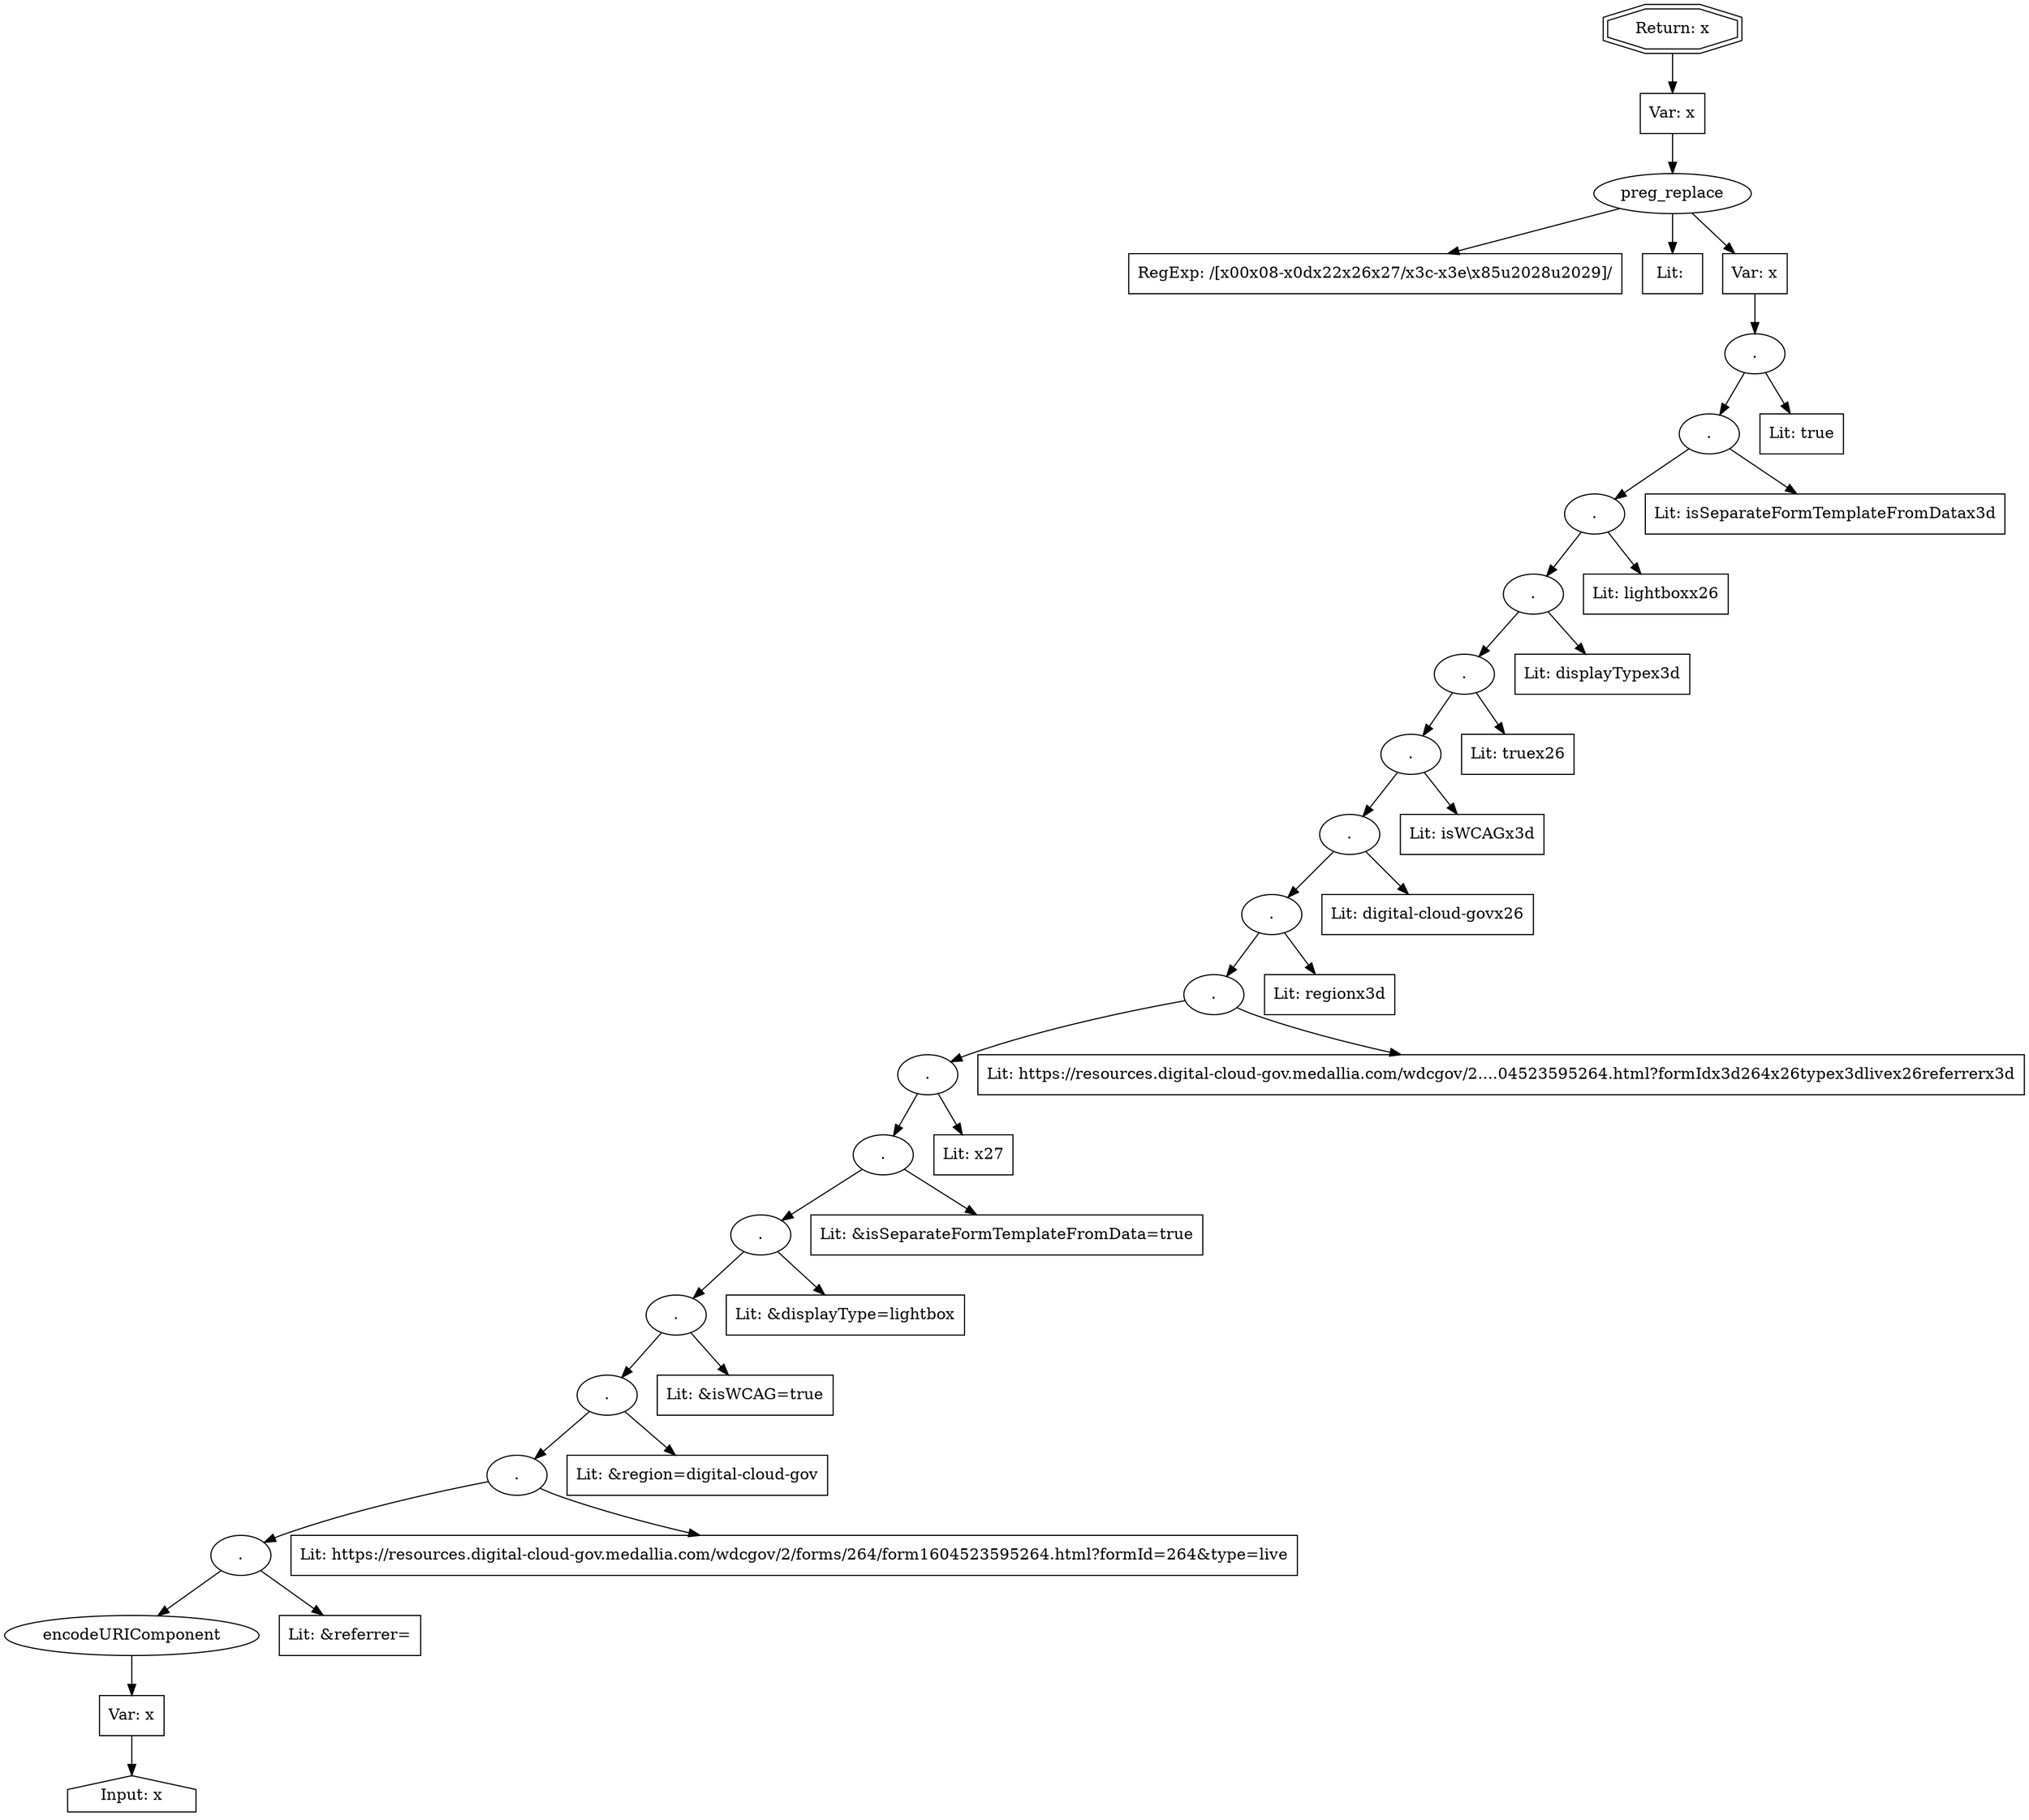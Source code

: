 // Finding: 0c250c4e-219e-4418-8b08-5e94abff75ea
// Finding.url: https://www.example345.com/ship/mail-shipping-services.htm#";});taintfoxLog('594458fdb77441248a24bf2c47381009')//
// Finding.parentloc: https://www.example345.com/ship/mail-shipping-services.htm#";});taintfoxLog('594458fdb77441248a24bf2c47381009')//
// Finding.domain: www.example345.com
// Finding.base_domain: example345.com
// Finding.source: location.href
// Finding.sink: eval
// Sanitizer.score: 8
// Sanitizer.name: kd[7]
// Sanitizer.location: https://www.example22.com/gtm.js?id=GTM-MVCC8H - kd[7]:6586:426
// Finding.begin: 164
// Finding.end: 254
// Finding.original_uuid: 83031807-bce3-4350-9500-d600224d5b09
// Finding.TwentyFiveMillionFlowsId: -373218036
// Finding.script: https://www.example22.com/gtm.js?id=GTM-K2FRZL4&l=dataLayer
// Finding.line: 3
// Exploit.uuid: 594458fd-b774-4124-8a24-bf2c47381009
// Exploit.success: false
// Exploit.status: validated
// Exploit.method: C
// Exploit.type: js
// Exploit.token: Literal
// Exploit.content: www.example345.com/ship/mail-shipping-services.htm
// Exploit.quote_type: None
// Exploit.tag: None
// Exploit.break_out: ";});
// Exploit.break_in: //
// Exploit.payload: ";});taintfoxLog(1)//
// Exploit.begin_taint_url: 8
// Exploit.end_taint_url: 20
// Exploit.replace_begin_url: 52
// Exploit.replace_end_url: 52
// Exploit.replace_begin_param: 33
// Exploit.replace_end_param: 33
// Issues.LargestEncodeAttrStringChain: 0
// Issues.LargestTextFragmentEncodeChainLength: 0
// Issues.HasApproximation: true
// Issues.HasMissingImplementation: false
// Issues.HasInfiniteRegexWithFunctionReplacer: false
// Issues.MergedSplitAndJoins: false
// Issues.HasUrlInRhsOfReplace: false
// Issues.HasUrlInLhsOfReplace: false
// Issues.HasCookieValueInLhsOfreplace: false
// Issues.HasCookieValueInRhsOfreplace: false
// Issues.HasCookieValueInMatchPattern: false
// Issues.HasCookieValueInExecPattern: false
// Issues.RemovedLRConcats: true
// Issues.RemovedReplaceArtifacts: false
// Issues.HasUrlInMatchPattern: false
// Issues.HasUrlInExecPattern: false
// Issues.RemovedNOPreplaces: false
// Issues.Known_sanitizer: false
// DepGraph.hash: -192951216
// DepGraph.sanitizer_hash: -1975872096
// Removed LR concats 
// Removed LR concats 
// Approximated Implementation for: replace([\x00\x08-\x0d\x22\x26\x27\/\x3c-\x3e\\\x85\u2028\u2029]/g: 1, s: 0, u: 0, m: 0, i: 0 [escapes(<: 1, >: 1, &: 1, ": 1, ': 1, /: 1, \: 1, =: 1), function_rhs: true], 'function(a){return ud[a]}') - Other Exception: ReferenceError: ud is not defined 
digraph cfg {
n0 [shape=house, label="Input: x"];
n1 [shape=ellipse, label="encodeURIComponent"];
n2 [shape=box, label="Var: x"];
n3 [shape=ellipse, label="."];
n4 [shape=box, label="Lit: &referrer="];
n5 [shape=ellipse, label="."];
n6 [shape=box, label="Lit: https://resources.digital-cloud-gov.medallia.com/wdcgov/2/forms/264/form1604523595264.html?formId=264&type=live"];
n7 [shape=ellipse, label="."];
n8 [shape=box, label="Lit: &region=digital-cloud-gov"];
n9 [shape=ellipse, label="."];
n10 [shape=box, label="Lit: &isWCAG=true"];
n11 [shape=ellipse, label="."];
n12 [shape=box, label="Lit: &displayType=lightbox"];
n13 [shape=ellipse, label="."];
n14 [shape=box, label="Lit: &isSeparateFormTemplateFromData=true"];
n15 [shape=ellipse, label="."];
n16 [shape=box, label="Lit: \x27"];
n17 [shape=ellipse, label="."];
n18 [shape=box, label="Lit: https:\/\/resources.digital-cloud-gov.medallia.com\/wdcgov\/2\....04523595264.html?formId\x3d264\x26type\x3dlive\x26referrer\x3d"];
n19 [shape=ellipse, label="."];
n20 [shape=box, label="Lit: region\x3d"];
n21 [shape=ellipse, label="."];
n22 [shape=box, label="Lit: digital-cloud-gov\x26"];
n23 [shape=ellipse, label="."];
n24 [shape=box, label="Lit: isWCAG\x3d"];
n25 [shape=ellipse, label="."];
n26 [shape=box, label="Lit: true\x26"];
n27 [shape=ellipse, label="."];
n28 [shape=box, label="Lit: displayType\x3d"];
n29 [shape=ellipse, label="."];
n30 [shape=box, label="Lit: lightbox\x26"];
n31 [shape=ellipse, label="."];
n32 [shape=box, label="Lit: isSeparateFormTemplateFromData\x3d"];
n33 [shape=ellipse, label="."];
n34 [shape=box, label="Lit: true"];
n35 [shape=ellipse, label="preg_replace"];
n36 [shape=box, label="RegExp: /[\x00\x08-\x0d\x22\x26\x27\/\x3c-\x3e\\\x85\u2028\u2029]/"];
n37 [shape=box, label="Lit: "];
n38 [shape=box, label="Var: x"];
n39 [shape=box, label="Var: x"];
n40 [shape=doubleoctagon, label="Return: x"];
n2 -> n0;
n1 -> n2;
n3 -> n4;
n3 -> n1;
n5 -> n6;
n5 -> n3;
n7 -> n5;
n7 -> n8;
n9 -> n7;
n9 -> n10;
n11 -> n9;
n11 -> n12;
n13 -> n11;
n13 -> n14;
n15 -> n13;
n15 -> n16;
n17 -> n18;
n17 -> n15;
n19 -> n17;
n19 -> n20;
n21 -> n19;
n21 -> n22;
n23 -> n21;
n23 -> n24;
n25 -> n23;
n25 -> n26;
n27 -> n25;
n27 -> n28;
n29 -> n27;
n29 -> n30;
n31 -> n29;
n31 -> n32;
n33 -> n31;
n33 -> n34;
n38 -> n33;
n35 -> n36;
n35 -> n37;
n35 -> n38;
n39 -> n35;
n40 -> n39;
}